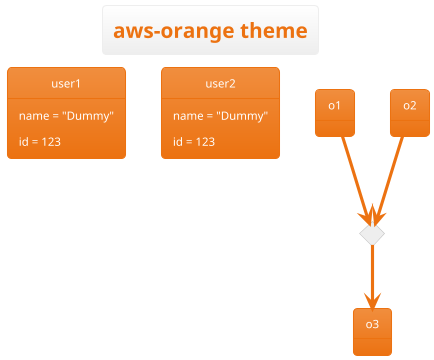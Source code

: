 ' Do not edit
' Theme Gallery
' autogenerated by script
'
@startuml
!theme aws-orange
title aws-orange theme

object user1
user1 : name = "Dummy"
user1 : id = 123

object user2 {
  name = "Dummy"
  id = 123
}

object o1
object o2
diamond dia
object o3

o1  --> dia
o2  --> dia
dia --> o3
@enduml
